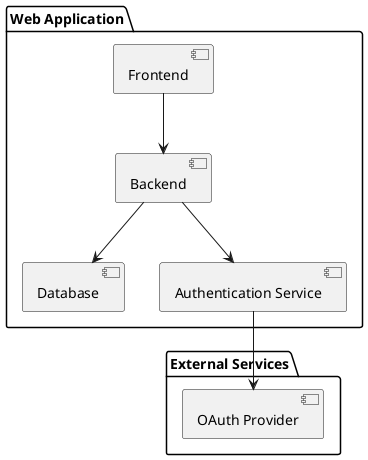 @startuml
package "Web Application" {
  [Frontend] --> [Backend]
  [Backend] --> [Database]
  [Backend] --> [Authentication Service]
}

package "External Services" {
  [Authentication Service] --> [OAuth Provider]
}
@enduml
